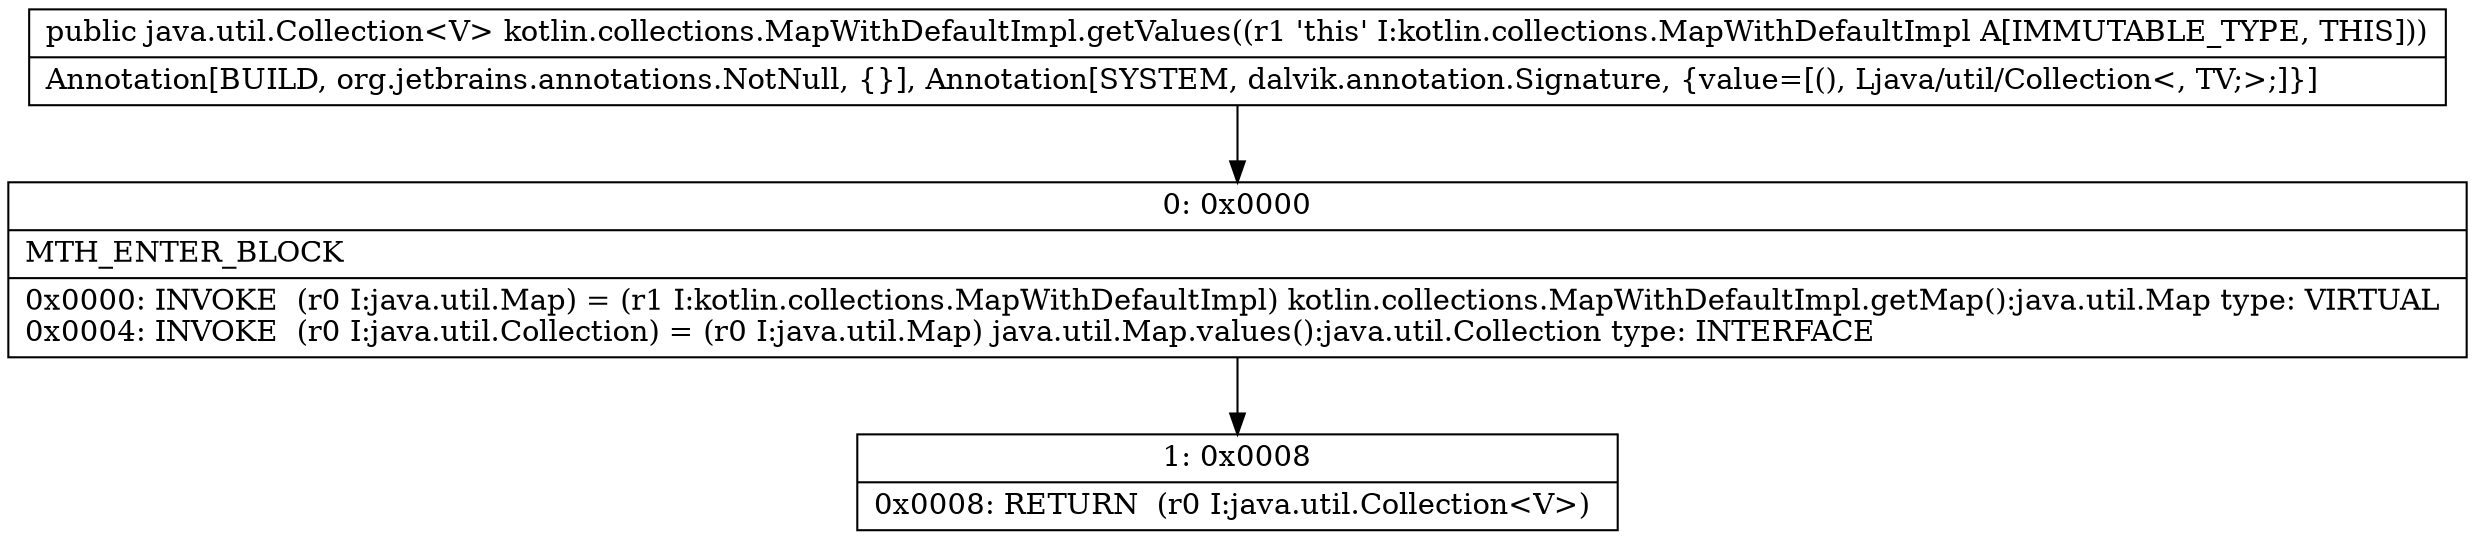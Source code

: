 digraph "CFG forkotlin.collections.MapWithDefaultImpl.getValues()Ljava\/util\/Collection;" {
Node_0 [shape=record,label="{0\:\ 0x0000|MTH_ENTER_BLOCK\l|0x0000: INVOKE  (r0 I:java.util.Map) = (r1 I:kotlin.collections.MapWithDefaultImpl) kotlin.collections.MapWithDefaultImpl.getMap():java.util.Map type: VIRTUAL \l0x0004: INVOKE  (r0 I:java.util.Collection) = (r0 I:java.util.Map) java.util.Map.values():java.util.Collection type: INTERFACE \l}"];
Node_1 [shape=record,label="{1\:\ 0x0008|0x0008: RETURN  (r0 I:java.util.Collection\<V\>) \l}"];
MethodNode[shape=record,label="{public java.util.Collection\<V\> kotlin.collections.MapWithDefaultImpl.getValues((r1 'this' I:kotlin.collections.MapWithDefaultImpl A[IMMUTABLE_TYPE, THIS]))  | Annotation[BUILD, org.jetbrains.annotations.NotNull, \{\}], Annotation[SYSTEM, dalvik.annotation.Signature, \{value=[(), Ljava\/util\/Collection\<, TV;\>;]\}]\l}"];
MethodNode -> Node_0;
Node_0 -> Node_1;
}

